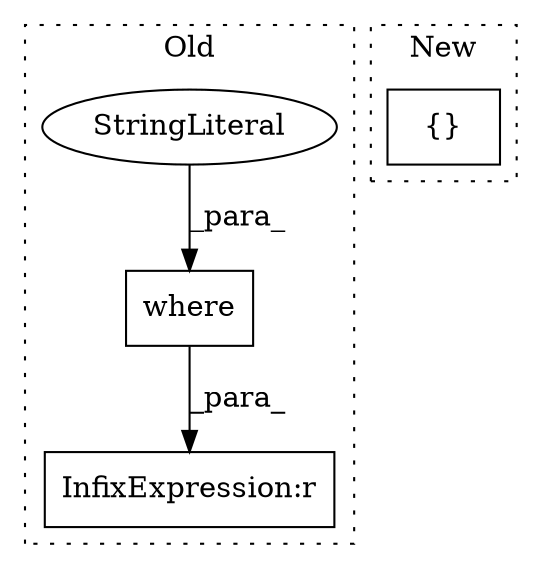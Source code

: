 digraph G {
subgraph cluster0 {
1 [label="where" a="32" s="2970,2978" l="6,1" shape="box"];
3 [label="StringLiteral" a="45" s="2976" l="2" shape="ellipse"];
4 [label="InfixExpression:r" a="27" s="2979" l="4" shape="box"];
label = "Old";
style="dotted";
}
subgraph cluster1 {
2 [label="{}" a="4" s="2975,2982" l="1,1" shape="box"];
label = "New";
style="dotted";
}
1 -> 4 [label="_para_"];
3 -> 1 [label="_para_"];
}